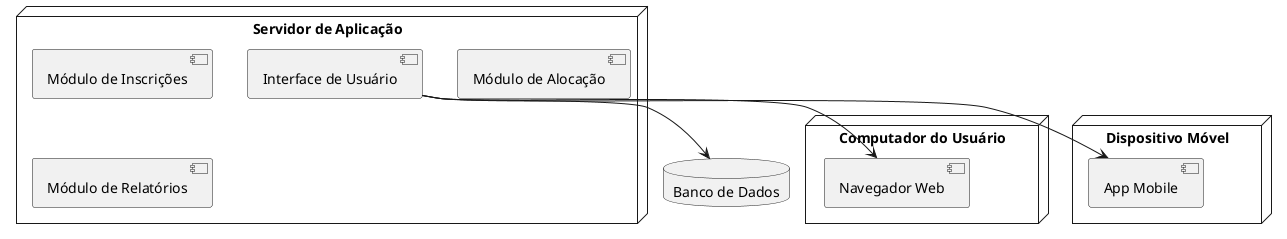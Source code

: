 @startuml
node "Servidor de Aplicação" {
    component "Interface de Usuário"
    component "Módulo de Inscrições"
    component "Módulo de Alocação"
    component "Módulo de Relatórios"
}

database "Banco de Dados" as DB

node "Computador do Usuário" {
    [Navegador Web]
}

node "Dispositivo Móvel" {
    [App Mobile]
}

[Interface de Usuário] --> DB
[Interface de Usuário] --> [Navegador Web]
[Interface de Usuário] --> [App Mobile]
@enduml
